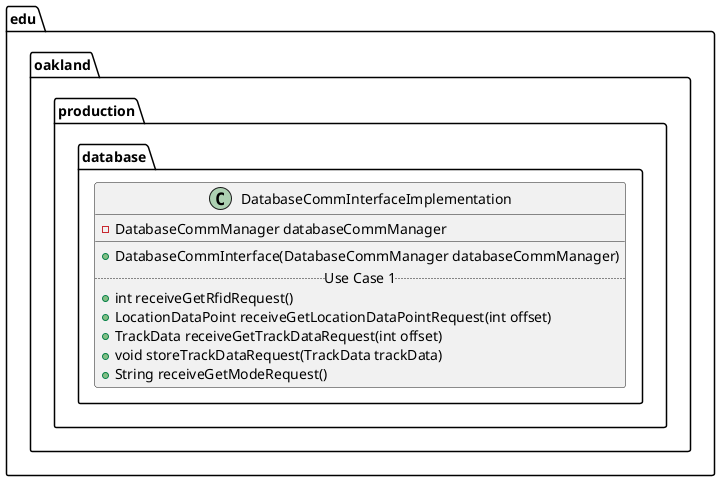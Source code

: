 @startuml DatabaseCommInterfaceImplementation

package edu.oakland.production.database {
    class DatabaseCommInterfaceImplementation {
        - DatabaseCommManager databaseCommManager
        __
        + DatabaseCommInterface(DatabaseCommManager databaseCommManager)
        .. Use Case 1 ..
        + int receiveGetRfidRequest()
        + LocationDataPoint receiveGetLocationDataPointRequest(int offset)
        + TrackData receiveGetTrackDataRequest(int offset)
        + void storeTrackDataRequest(TrackData trackData)
        + String receiveGetModeRequest()
    }
}

@enduml
